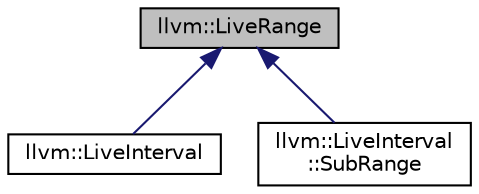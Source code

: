 digraph "llvm::LiveRange"
{
 // LATEX_PDF_SIZE
  bgcolor="transparent";
  edge [fontname="Helvetica",fontsize="10",labelfontname="Helvetica",labelfontsize="10"];
  node [fontname="Helvetica",fontsize="10",shape="box"];
  Node1 [label="llvm::LiveRange",height=0.2,width=0.4,color="black", fillcolor="grey75", style="filled", fontcolor="black",tooltip="This class represents the liveness of a register, stack slot, etc."];
  Node1 -> Node2 [dir="back",color="midnightblue",fontsize="10",style="solid",fontname="Helvetica"];
  Node2 [label="llvm::LiveInterval",height=0.2,width=0.4,color="black",URL="$classllvm_1_1LiveInterval.html",tooltip="LiveInterval - This class represents the liveness of a register, or stack slot."];
  Node1 -> Node3 [dir="back",color="midnightblue",fontsize="10",style="solid",fontname="Helvetica"];
  Node3 [label="llvm::LiveInterval\l::SubRange",height=0.2,width=0.4,color="black",URL="$classllvm_1_1LiveInterval_1_1SubRange.html",tooltip="A live range for subregisters."];
}
